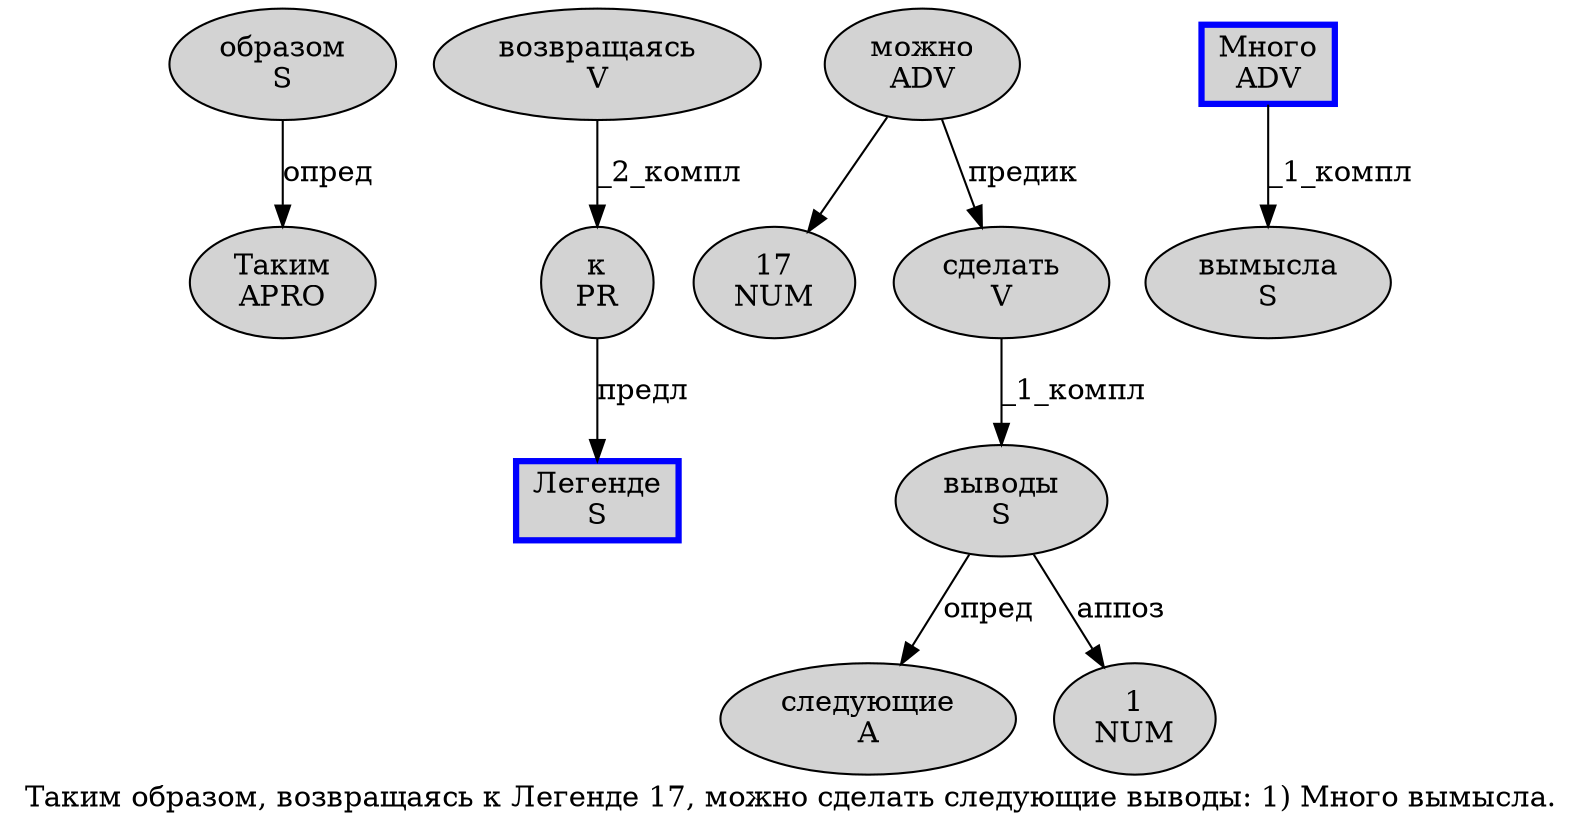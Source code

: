 digraph SENTENCE_3483 {
	graph [label="Таким образом, возвращаясь к Легенде 17, можно сделать следующие выводы: 1) Много вымысла."]
	node [style=filled]
		0 [label="Таким
APRO" color="" fillcolor=lightgray penwidth=1 shape=ellipse]
		1 [label="образом
S" color="" fillcolor=lightgray penwidth=1 shape=ellipse]
		3 [label="возвращаясь
V" color="" fillcolor=lightgray penwidth=1 shape=ellipse]
		4 [label="к
PR" color="" fillcolor=lightgray penwidth=1 shape=ellipse]
		5 [label="Легенде
S" color=blue fillcolor=lightgray penwidth=3 shape=box]
		6 [label="17
NUM" color="" fillcolor=lightgray penwidth=1 shape=ellipse]
		8 [label="можно
ADV" color="" fillcolor=lightgray penwidth=1 shape=ellipse]
		9 [label="сделать
V" color="" fillcolor=lightgray penwidth=1 shape=ellipse]
		10 [label="следующие
A" color="" fillcolor=lightgray penwidth=1 shape=ellipse]
		11 [label="выводы
S" color="" fillcolor=lightgray penwidth=1 shape=ellipse]
		13 [label="1
NUM" color="" fillcolor=lightgray penwidth=1 shape=ellipse]
		15 [label="Много
ADV" color=blue fillcolor=lightgray penwidth=3 shape=box]
		16 [label="вымысла
S" color="" fillcolor=lightgray penwidth=1 shape=ellipse]
			9 -> 11 [label="_1_компл"]
			8 -> 6
			8 -> 9 [label="предик"]
			3 -> 4 [label="_2_компл"]
			1 -> 0 [label="опред"]
			15 -> 16 [label="_1_компл"]
			4 -> 5 [label="предл"]
			11 -> 10 [label="опред"]
			11 -> 13 [label="аппоз"]
}